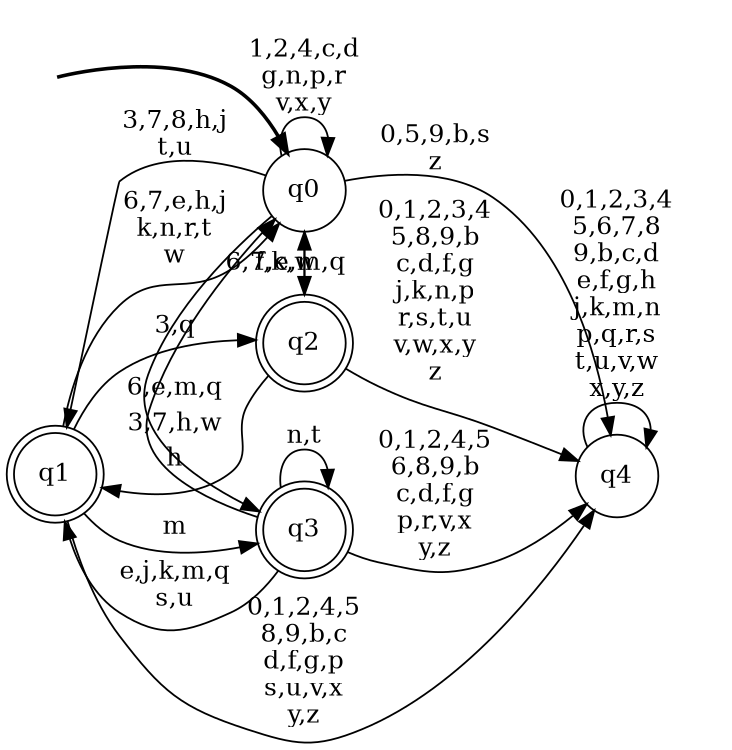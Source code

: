 digraph BlueStar {
__start0 [style = invis, shape = none, label = "", width = 0, height = 0];

rankdir=LR;
size="8,5";

s0 [style="filled", color="black", fillcolor="white" shape="circle", label="q0"];
s1 [style="rounded,filled", color="black", fillcolor="white" shape="doublecircle", label="q1"];
s2 [style="rounded,filled", color="black", fillcolor="white" shape="doublecircle", label="q2"];
s3 [style="rounded,filled", color="black", fillcolor="white" shape="doublecircle", label="q3"];
s4 [style="filled", color="black", fillcolor="white" shape="circle", label="q4"];
subgraph cluster_main { 
	graph [pad=".75", ranksep="0.15", nodesep="0.15"];
	 style=invis; 
	__start0 -> s0 [penwidth=2];
}
s0 -> s0 [label="1,2,4,c,d\ng,n,p,r\nv,x,y"];
s0 -> s1 [label="3,7,8,h,j\nt,u"];
s0 -> s2 [label="f,k,w"];
s0 -> s3 [label="6,e,m,q"];
s0 -> s4 [label="0,5,9,b,s\nz"];
s1 -> s0 [label="6,7,e,h,j\nk,n,r,t\nw"];
s1 -> s2 [label="3,q"];
s1 -> s3 [label="m"];
s1 -> s4 [label="0,1,2,4,5\n8,9,b,c\nd,f,g,p\ns,u,v,x\ny,z"];
s2 -> s0 [label="6,7,e,m,q"];
s2 -> s1 [label="h"];
s2 -> s4 [label="0,1,2,3,4\n5,8,9,b\nc,d,f,g\nj,k,n,p\nr,s,t,u\nv,w,x,y\nz"];
s3 -> s0 [label="3,7,h,w"];
s3 -> s1 [label="e,j,k,m,q\ns,u"];
s3 -> s3 [label="n,t"];
s3 -> s4 [label="0,1,2,4,5\n6,8,9,b\nc,d,f,g\np,r,v,x\ny,z"];
s4 -> s4 [label="0,1,2,3,4\n5,6,7,8\n9,b,c,d\ne,f,g,h\nj,k,m,n\np,q,r,s\nt,u,v,w\nx,y,z"];

}